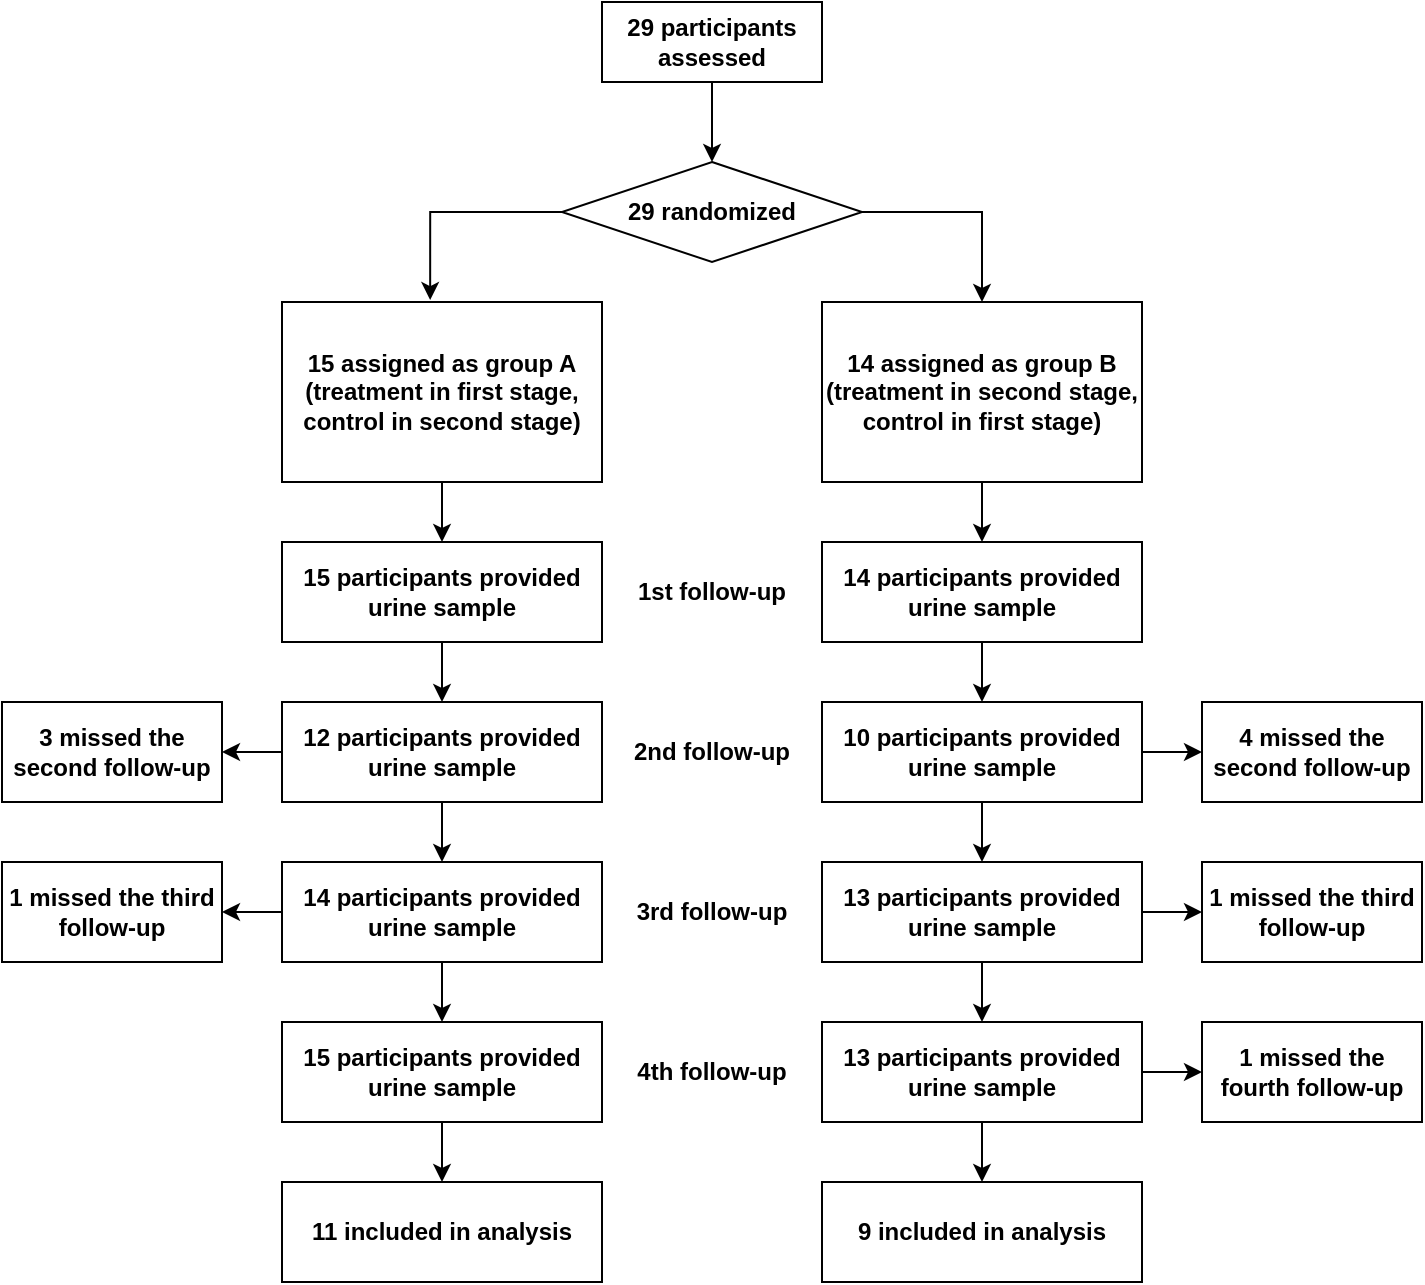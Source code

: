<mxfile version="13.3.5" type="device"><diagram id="gks3MfAPgXhEYfcxGh0R" name="Page-1"><mxGraphModel dx="1106" dy="830" grid="0" gridSize="10" guides="1" tooltips="1" connect="1" arrows="1" fold="1" page="1" pageScale="1" pageWidth="850" pageHeight="1100" math="0" shadow="0"><root><mxCell id="0"/><mxCell id="1" parent="0"/><mxCell id="SqMdVmpe47PVwyCTuZLZ-22" style="edgeStyle=orthogonalEdgeStyle;rounded=0;orthogonalLoop=1;jettySize=auto;html=1;exitX=0.5;exitY=1;exitDx=0;exitDy=0;entryX=0.5;entryY=0;entryDx=0;entryDy=0;" parent="1" source="SqMdVmpe47PVwyCTuZLZ-1" target="SqMdVmpe47PVwyCTuZLZ-2" edge="1"><mxGeometry relative="1" as="geometry"/></mxCell><mxCell id="SqMdVmpe47PVwyCTuZLZ-1" value="29 participants assessed" style="rounded=0;whiteSpace=wrap;html=1;fontStyle=1" parent="1" vertex="1"><mxGeometry x="340" y="220" width="110" height="40" as="geometry"/></mxCell><mxCell id="SqMdVmpe47PVwyCTuZLZ-20" style="edgeStyle=orthogonalEdgeStyle;rounded=0;orthogonalLoop=1;jettySize=auto;html=1;entryX=0.463;entryY=-0.011;entryDx=0;entryDy=0;entryPerimeter=0;exitX=0;exitY=0.5;exitDx=0;exitDy=0;" parent="1" source="SqMdVmpe47PVwyCTuZLZ-2" target="SqMdVmpe47PVwyCTuZLZ-3" edge="1"><mxGeometry relative="1" as="geometry"><mxPoint x="200" y="230" as="targetPoint"/></mxGeometry></mxCell><mxCell id="SqMdVmpe47PVwyCTuZLZ-21" style="edgeStyle=orthogonalEdgeStyle;rounded=0;orthogonalLoop=1;jettySize=auto;html=1;exitX=1;exitY=0.5;exitDx=0;exitDy=0;" parent="1" source="SqMdVmpe47PVwyCTuZLZ-2" target="SqMdVmpe47PVwyCTuZLZ-4" edge="1"><mxGeometry relative="1" as="geometry"/></mxCell><mxCell id="SqMdVmpe47PVwyCTuZLZ-2" value="29 randomized" style="rhombus;whiteSpace=wrap;html=1;fontStyle=1" parent="1" vertex="1"><mxGeometry x="320" y="300" width="150" height="50" as="geometry"/></mxCell><mxCell id="SqMdVmpe47PVwyCTuZLZ-19" style="edgeStyle=orthogonalEdgeStyle;rounded=0;orthogonalLoop=1;jettySize=auto;html=1;exitX=0.5;exitY=1;exitDx=0;exitDy=0;entryX=0.5;entryY=0;entryDx=0;entryDy=0;" parent="1" source="SqMdVmpe47PVwyCTuZLZ-3" target="SqMdVmpe47PVwyCTuZLZ-5" edge="1"><mxGeometry relative="1" as="geometry"/></mxCell><mxCell id="SqMdVmpe47PVwyCTuZLZ-3" value="15 assigned as group A (treatment in first stage, control in second stage)" style="rounded=0;whiteSpace=wrap;html=1;fontStyle=1" parent="1" vertex="1"><mxGeometry x="180" y="370" width="160" height="90" as="geometry"/></mxCell><mxCell id="SqMdVmpe47PVwyCTuZLZ-25" style="edgeStyle=orthogonalEdgeStyle;rounded=0;orthogonalLoop=1;jettySize=auto;html=1;exitX=0.5;exitY=1;exitDx=0;exitDy=0;entryX=0.5;entryY=0;entryDx=0;entryDy=0;" parent="1" source="SqMdVmpe47PVwyCTuZLZ-4" target="SqMdVmpe47PVwyCTuZLZ-6" edge="1"><mxGeometry relative="1" as="geometry"/></mxCell><mxCell id="SqMdVmpe47PVwyCTuZLZ-4" value="14 assigned as group B (treatment in second stage, control in first stage)" style="rounded=0;whiteSpace=wrap;html=1;fontStyle=1" parent="1" vertex="1"><mxGeometry x="450" y="370" width="160" height="90" as="geometry"/></mxCell><mxCell id="SqMdVmpe47PVwyCTuZLZ-16" style="edgeStyle=orthogonalEdgeStyle;rounded=0;orthogonalLoop=1;jettySize=auto;html=1;exitX=0.5;exitY=1;exitDx=0;exitDy=0;entryX=0.5;entryY=0;entryDx=0;entryDy=0;" parent="1" source="SqMdVmpe47PVwyCTuZLZ-5" target="SqMdVmpe47PVwyCTuZLZ-10" edge="1"><mxGeometry relative="1" as="geometry"/></mxCell><mxCell id="SqMdVmpe47PVwyCTuZLZ-5" value="15 participants provided urine sample" style="rounded=0;whiteSpace=wrap;html=1;fontStyle=1" parent="1" vertex="1"><mxGeometry x="180" y="490" width="160" height="50" as="geometry"/></mxCell><mxCell id="SqMdVmpe47PVwyCTuZLZ-26" style="edgeStyle=orthogonalEdgeStyle;rounded=0;orthogonalLoop=1;jettySize=auto;html=1;exitX=0.5;exitY=1;exitDx=0;exitDy=0;" parent="1" source="SqMdVmpe47PVwyCTuZLZ-6" target="SqMdVmpe47PVwyCTuZLZ-7" edge="1"><mxGeometry relative="1" as="geometry"/></mxCell><mxCell id="SqMdVmpe47PVwyCTuZLZ-6" value="14 participants provided urine sample" style="rounded=0;whiteSpace=wrap;html=1;fontStyle=1" parent="1" vertex="1"><mxGeometry x="450" y="490" width="160" height="50" as="geometry"/></mxCell><mxCell id="SqMdVmpe47PVwyCTuZLZ-27" style="edgeStyle=orthogonalEdgeStyle;rounded=0;orthogonalLoop=1;jettySize=auto;html=1;exitX=0.5;exitY=1;exitDx=0;exitDy=0;" parent="1" source="SqMdVmpe47PVwyCTuZLZ-7" target="SqMdVmpe47PVwyCTuZLZ-8" edge="1"><mxGeometry relative="1" as="geometry"/></mxCell><mxCell id="SqMdVmpe47PVwyCTuZLZ-32" style="edgeStyle=orthogonalEdgeStyle;rounded=0;orthogonalLoop=1;jettySize=auto;html=1;exitX=1;exitY=0.5;exitDx=0;exitDy=0;" parent="1" source="SqMdVmpe47PVwyCTuZLZ-7" target="SqMdVmpe47PVwyCTuZLZ-23" edge="1"><mxGeometry relative="1" as="geometry"/></mxCell><mxCell id="SqMdVmpe47PVwyCTuZLZ-7" value="10 participants provided urine sample" style="rounded=0;whiteSpace=wrap;html=1;fontStyle=1" parent="1" vertex="1"><mxGeometry x="450" y="570" width="160" height="50" as="geometry"/></mxCell><mxCell id="SqMdVmpe47PVwyCTuZLZ-28" style="edgeStyle=orthogonalEdgeStyle;rounded=0;orthogonalLoop=1;jettySize=auto;html=1;exitX=0.5;exitY=1;exitDx=0;exitDy=0;entryX=0.5;entryY=0;entryDx=0;entryDy=0;" parent="1" source="SqMdVmpe47PVwyCTuZLZ-8" target="SqMdVmpe47PVwyCTuZLZ-9" edge="1"><mxGeometry relative="1" as="geometry"/></mxCell><mxCell id="SqMdVmpe47PVwyCTuZLZ-35" style="edgeStyle=orthogonalEdgeStyle;rounded=0;orthogonalLoop=1;jettySize=auto;html=1;exitX=1;exitY=0.5;exitDx=0;exitDy=0;entryX=0;entryY=0.5;entryDx=0;entryDy=0;" parent="1" source="SqMdVmpe47PVwyCTuZLZ-8" target="SqMdVmpe47PVwyCTuZLZ-34" edge="1"><mxGeometry relative="1" as="geometry"/></mxCell><mxCell id="SqMdVmpe47PVwyCTuZLZ-8" value="13 participants provided urine sample" style="rounded=0;whiteSpace=wrap;html=1;fontStyle=1" parent="1" vertex="1"><mxGeometry x="450" y="650" width="160" height="50" as="geometry"/></mxCell><mxCell id="SqMdVmpe47PVwyCTuZLZ-37" style="edgeStyle=orthogonalEdgeStyle;rounded=0;orthogonalLoop=1;jettySize=auto;html=1;exitX=1;exitY=0.5;exitDx=0;exitDy=0;" parent="1" source="SqMdVmpe47PVwyCTuZLZ-9" target="SqMdVmpe47PVwyCTuZLZ-36" edge="1"><mxGeometry relative="1" as="geometry"/></mxCell><mxCell id="SqMdVmpe47PVwyCTuZLZ-43" style="edgeStyle=orthogonalEdgeStyle;rounded=0;orthogonalLoop=1;jettySize=auto;html=1;exitX=0.5;exitY=1;exitDx=0;exitDy=0;entryX=0.5;entryY=0;entryDx=0;entryDy=0;" parent="1" source="SqMdVmpe47PVwyCTuZLZ-9" target="SqMdVmpe47PVwyCTuZLZ-42" edge="1"><mxGeometry relative="1" as="geometry"/></mxCell><mxCell id="SqMdVmpe47PVwyCTuZLZ-9" value="13 participants provided urine sample" style="rounded=0;whiteSpace=wrap;html=1;fontStyle=1" parent="1" vertex="1"><mxGeometry x="450" y="730" width="160" height="50" as="geometry"/></mxCell><mxCell id="SqMdVmpe47PVwyCTuZLZ-17" style="edgeStyle=orthogonalEdgeStyle;rounded=0;orthogonalLoop=1;jettySize=auto;html=1;exitX=0.5;exitY=1;exitDx=0;exitDy=0;entryX=0.5;entryY=0;entryDx=0;entryDy=0;" parent="1" source="SqMdVmpe47PVwyCTuZLZ-10" target="SqMdVmpe47PVwyCTuZLZ-11" edge="1"><mxGeometry relative="1" as="geometry"/></mxCell><mxCell id="SqMdVmpe47PVwyCTuZLZ-33" style="edgeStyle=orthogonalEdgeStyle;rounded=0;orthogonalLoop=1;jettySize=auto;html=1;exitX=0;exitY=0.5;exitDx=0;exitDy=0;entryX=1;entryY=0.5;entryDx=0;entryDy=0;" parent="1" source="SqMdVmpe47PVwyCTuZLZ-10" target="SqMdVmpe47PVwyCTuZLZ-13" edge="1"><mxGeometry relative="1" as="geometry"/></mxCell><mxCell id="SqMdVmpe47PVwyCTuZLZ-10" value="12 participants provided urine sample" style="rounded=0;whiteSpace=wrap;html=1;fontStyle=1" parent="1" vertex="1"><mxGeometry x="180" y="570" width="160" height="50" as="geometry"/></mxCell><mxCell id="SqMdVmpe47PVwyCTuZLZ-18" style="edgeStyle=orthogonalEdgeStyle;rounded=0;orthogonalLoop=1;jettySize=auto;html=1;exitX=0.5;exitY=1;exitDx=0;exitDy=0;entryX=0.5;entryY=0;entryDx=0;entryDy=0;" parent="1" source="SqMdVmpe47PVwyCTuZLZ-11" target="SqMdVmpe47PVwyCTuZLZ-12" edge="1"><mxGeometry relative="1" as="geometry"/></mxCell><mxCell id="SqMdVmpe47PVwyCTuZLZ-39" style="edgeStyle=orthogonalEdgeStyle;rounded=0;orthogonalLoop=1;jettySize=auto;html=1;exitX=0;exitY=0.5;exitDx=0;exitDy=0;entryX=1;entryY=0.5;entryDx=0;entryDy=0;" parent="1" source="SqMdVmpe47PVwyCTuZLZ-11" target="SqMdVmpe47PVwyCTuZLZ-38" edge="1"><mxGeometry relative="1" as="geometry"/></mxCell><mxCell id="SqMdVmpe47PVwyCTuZLZ-11" value="14 participants provided urine sample" style="rounded=0;whiteSpace=wrap;html=1;fontStyle=1" parent="1" vertex="1"><mxGeometry x="180" y="650" width="160" height="50" as="geometry"/></mxCell><mxCell id="SqMdVmpe47PVwyCTuZLZ-41" style="edgeStyle=orthogonalEdgeStyle;rounded=0;orthogonalLoop=1;jettySize=auto;html=1;exitX=0.5;exitY=1;exitDx=0;exitDy=0;entryX=0.5;entryY=0;entryDx=0;entryDy=0;" parent="1" source="SqMdVmpe47PVwyCTuZLZ-12" target="SqMdVmpe47PVwyCTuZLZ-40" edge="1"><mxGeometry relative="1" as="geometry"/></mxCell><mxCell id="SqMdVmpe47PVwyCTuZLZ-12" value="15 participants provided urine sample" style="rounded=0;whiteSpace=wrap;html=1;fontStyle=1" parent="1" vertex="1"><mxGeometry x="180" y="730" width="160" height="50" as="geometry"/></mxCell><mxCell id="SqMdVmpe47PVwyCTuZLZ-13" value="3 missed the second follow-up" style="rounded=0;whiteSpace=wrap;html=1;fontStyle=1" parent="1" vertex="1"><mxGeometry x="40" y="570" width="110" height="50" as="geometry"/></mxCell><mxCell id="SqMdVmpe47PVwyCTuZLZ-23" value="4 missed the second follow-up" style="rounded=0;whiteSpace=wrap;html=1;fontStyle=1" parent="1" vertex="1"><mxGeometry x="640" y="570" width="110" height="50" as="geometry"/></mxCell><mxCell id="SqMdVmpe47PVwyCTuZLZ-34" value="1 missed the third follow-up" style="rounded=0;whiteSpace=wrap;html=1;fontStyle=1" parent="1" vertex="1"><mxGeometry x="640" y="650" width="110" height="50" as="geometry"/></mxCell><mxCell id="SqMdVmpe47PVwyCTuZLZ-36" value="1 missed the fourth follow-up" style="rounded=0;whiteSpace=wrap;html=1;fontStyle=1" parent="1" vertex="1"><mxGeometry x="640" y="730" width="110" height="50" as="geometry"/></mxCell><mxCell id="SqMdVmpe47PVwyCTuZLZ-38" value="1 missed the third follow-up" style="rounded=0;whiteSpace=wrap;html=1;fontStyle=1" parent="1" vertex="1"><mxGeometry x="40" y="650" width="110" height="50" as="geometry"/></mxCell><mxCell id="SqMdVmpe47PVwyCTuZLZ-40" value="11 included in analysis" style="rounded=0;whiteSpace=wrap;html=1;fontStyle=1" parent="1" vertex="1"><mxGeometry x="180" y="810" width="160" height="50" as="geometry"/></mxCell><mxCell id="SqMdVmpe47PVwyCTuZLZ-42" value="9 included in analysis" style="rounded=0;whiteSpace=wrap;html=1;fontStyle=1" parent="1" vertex="1"><mxGeometry x="450" y="810" width="160" height="50" as="geometry"/></mxCell><mxCell id="f7ZihrRM8lJeYQoZcbse-1" value="&lt;b&gt;1st follow-up&lt;/b&gt;" style="text;html=1;strokeColor=none;fillColor=none;align=center;verticalAlign=middle;whiteSpace=wrap;rounded=0;" vertex="1" parent="1"><mxGeometry x="355" y="505" width="80" height="20" as="geometry"/></mxCell><mxCell id="f7ZihrRM8lJeYQoZcbse-2" value="&lt;b&gt;2nd follow-up&lt;/b&gt;" style="text;html=1;strokeColor=none;fillColor=none;align=center;verticalAlign=middle;whiteSpace=wrap;rounded=0;" vertex="1" parent="1"><mxGeometry x="355" y="585" width="80" height="20" as="geometry"/></mxCell><mxCell id="f7ZihrRM8lJeYQoZcbse-3" value="&lt;b&gt;3rd follow-up&lt;/b&gt;" style="text;html=1;strokeColor=none;fillColor=none;align=center;verticalAlign=middle;whiteSpace=wrap;rounded=0;" vertex="1" parent="1"><mxGeometry x="355" y="665" width="80" height="20" as="geometry"/></mxCell><mxCell id="f7ZihrRM8lJeYQoZcbse-4" value="&lt;b&gt;4th follow-up&lt;/b&gt;" style="text;html=1;strokeColor=none;fillColor=none;align=center;verticalAlign=middle;whiteSpace=wrap;rounded=0;" vertex="1" parent="1"><mxGeometry x="355" y="745" width="80" height="20" as="geometry"/></mxCell></root></mxGraphModel></diagram></mxfile>